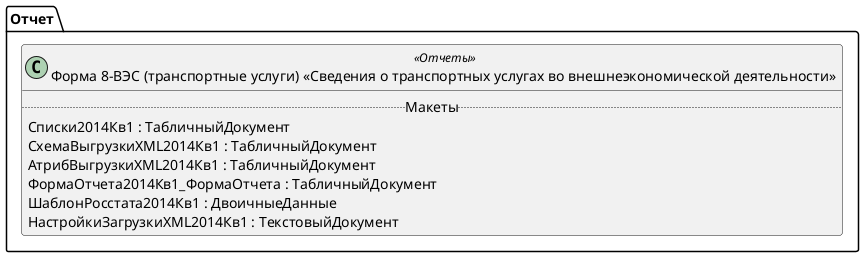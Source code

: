 ﻿@startuml РегламентированныйОтчетСтатистикаФорма8ВЭСТрусл
'!include templates.wsd
'..\include templates.wsd
class Отчет.РегламентированныйОтчетСтатистикаФорма8ВЭСТрусл as "Форма 8-ВЭС (транспортные услуги) «Сведения о транспортных услугах во внешнеэкономической деятельности» " <<Отчеты>>
{
..Макеты..
Списки2014Кв1 : ТабличныйДокумент
СхемаВыгрузкиXML2014Кв1 : ТабличныйДокумент
АтрибВыгрузкиXML2014Кв1 : ТабличныйДокумент
ФормаОтчета2014Кв1_ФормаОтчета : ТабличныйДокумент
ШаблонРосстата2014Кв1 : ДвоичныеДанные
НастройкиЗагрузкиXML2014Кв1 : ТекстовыйДокумент
}
@enduml
